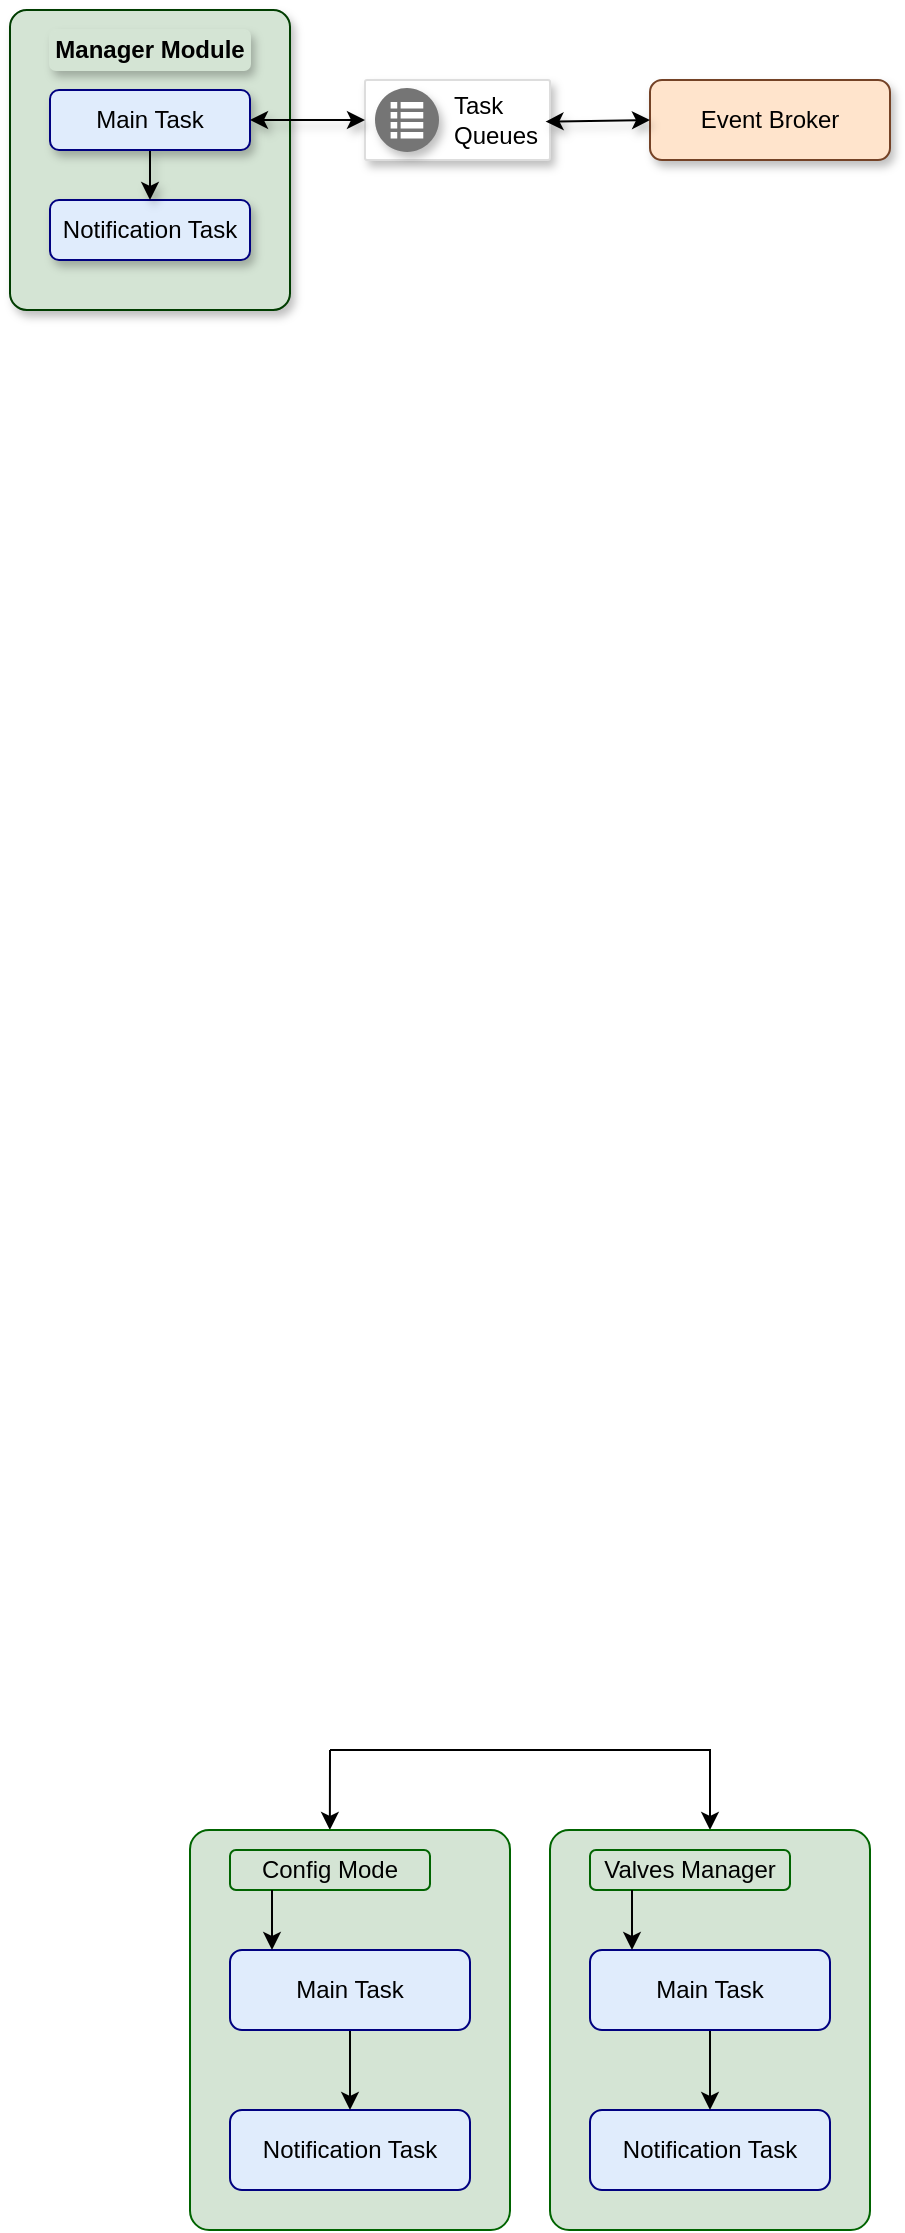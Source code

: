 <mxfile version="24.7.1" type="github">
  <diagram id="C5RBs43oDa-KdzZeNtuy" name="Page-1">
    <mxGraphModel dx="819" dy="446" grid="1" gridSize="10" guides="1" tooltips="1" connect="1" arrows="1" fold="1" page="1" pageScale="1" pageWidth="827" pageHeight="1169" math="0" shadow="0">
      <root>
        <mxCell id="WIyWlLk6GJQsqaUBKTNV-0" />
        <mxCell id="WIyWlLk6GJQsqaUBKTNV-1" parent="WIyWlLk6GJQsqaUBKTNV-0" />
        <mxCell id="MnCfcFhjPZGPbw06VW-u-24" style="edgeStyle=orthogonalEdgeStyle;rounded=0;orthogonalLoop=1;jettySize=auto;html=1;" parent="WIyWlLk6GJQsqaUBKTNV-1" edge="1">
          <mxGeometry relative="1" as="geometry">
            <mxPoint x="529.93" y="950" as="targetPoint" />
            <mxPoint x="530" y="910" as="sourcePoint" />
            <Array as="points">
              <mxPoint x="530" y="911" />
            </Array>
          </mxGeometry>
        </mxCell>
        <mxCell id="MnCfcFhjPZGPbw06VW-u-25" style="edgeStyle=orthogonalEdgeStyle;rounded=0;orthogonalLoop=1;jettySize=auto;html=1;entryX=0.5;entryY=0;entryDx=0;entryDy=0;" parent="WIyWlLk6GJQsqaUBKTNV-1" target="MnCfcFhjPZGPbw06VW-u-32" edge="1">
          <mxGeometry relative="1" as="geometry">
            <mxPoint x="530" y="910" as="sourcePoint" />
            <Array as="points">
              <mxPoint x="720" y="910" />
            </Array>
          </mxGeometry>
        </mxCell>
        <mxCell id="MnCfcFhjPZGPbw06VW-u-26" value="" style="rounded=1;whiteSpace=wrap;html=1;fontSize=12;glass=0;strokeWidth=1;shadow=0;fillColor=#d4e4d4;strokeColor=#006400;align=center;arcSize=6;" parent="WIyWlLk6GJQsqaUBKTNV-1" vertex="1">
          <mxGeometry x="460" y="950" width="160" height="200" as="geometry" />
        </mxCell>
        <mxCell id="MnCfcFhjPZGPbw06VW-u-27" value="Config Mode" style="rounded=1;whiteSpace=wrap;html=1;fontSize=12;glass=0;strokeWidth=1;shadow=0;fillColor=#d4e4d4;strokeColor=#006400;" parent="WIyWlLk6GJQsqaUBKTNV-1" vertex="1">
          <mxGeometry x="480" y="960" width="100" height="20" as="geometry" />
        </mxCell>
        <mxCell id="MnCfcFhjPZGPbw06VW-u-28" value="Notification Task" style="rounded=1;whiteSpace=wrap;html=1;fontSize=12;glass=0;strokeWidth=1;shadow=0;fillColor=#e0ecfc;strokeColor=#000080;arcSize=15;" parent="WIyWlLk6GJQsqaUBKTNV-1" vertex="1">
          <mxGeometry x="480" y="1090" width="120" height="40" as="geometry" />
        </mxCell>
        <mxCell id="MnCfcFhjPZGPbw06VW-u-29" value="" style="edgeStyle=orthogonalEdgeStyle;rounded=0;orthogonalLoop=1;jettySize=auto;html=1;" parent="WIyWlLk6GJQsqaUBKTNV-1" source="MnCfcFhjPZGPbw06VW-u-30" target="MnCfcFhjPZGPbw06VW-u-28" edge="1">
          <mxGeometry relative="1" as="geometry" />
        </mxCell>
        <mxCell id="MnCfcFhjPZGPbw06VW-u-30" value="Main Task" style="rounded=1;whiteSpace=wrap;html=1;fontSize=12;glass=0;strokeWidth=1;shadow=0;fillColor=#e0ecfc;strokeColor=#000080;arcSize=15;" parent="WIyWlLk6GJQsqaUBKTNV-1" vertex="1">
          <mxGeometry x="480" y="1010" width="120" height="40" as="geometry" />
        </mxCell>
        <mxCell id="MnCfcFhjPZGPbw06VW-u-31" value="" style="endArrow=classic;html=1;rounded=0;" parent="WIyWlLk6GJQsqaUBKTNV-1" edge="1">
          <mxGeometry width="50" height="50" relative="1" as="geometry">
            <mxPoint x="501" y="980" as="sourcePoint" />
            <mxPoint x="501" y="1010" as="targetPoint" />
          </mxGeometry>
        </mxCell>
        <mxCell id="MnCfcFhjPZGPbw06VW-u-32" value="" style="rounded=1;whiteSpace=wrap;html=1;fontSize=12;glass=0;strokeWidth=1;shadow=0;fillColor=#d4e4d4;strokeColor=#006400;align=center;arcSize=6;" parent="WIyWlLk6GJQsqaUBKTNV-1" vertex="1">
          <mxGeometry x="640" y="950" width="160" height="200" as="geometry" />
        </mxCell>
        <mxCell id="MnCfcFhjPZGPbw06VW-u-33" value="Valves Manager" style="rounded=1;whiteSpace=wrap;html=1;fontSize=12;glass=0;strokeWidth=1;shadow=0;fillColor=#d4e4d4;strokeColor=#006400;" parent="WIyWlLk6GJQsqaUBKTNV-1" vertex="1">
          <mxGeometry x="660" y="960" width="100" height="20" as="geometry" />
        </mxCell>
        <mxCell id="MnCfcFhjPZGPbw06VW-u-34" value="Notification Task" style="rounded=1;whiteSpace=wrap;html=1;fontSize=12;glass=0;strokeWidth=1;shadow=0;fillColor=#e0ecfc;strokeColor=#000080;arcSize=15;" parent="WIyWlLk6GJQsqaUBKTNV-1" vertex="1">
          <mxGeometry x="660" y="1090" width="120" height="40" as="geometry" />
        </mxCell>
        <mxCell id="MnCfcFhjPZGPbw06VW-u-35" value="" style="edgeStyle=orthogonalEdgeStyle;rounded=0;orthogonalLoop=1;jettySize=auto;html=1;" parent="WIyWlLk6GJQsqaUBKTNV-1" source="MnCfcFhjPZGPbw06VW-u-36" target="MnCfcFhjPZGPbw06VW-u-34" edge="1">
          <mxGeometry relative="1" as="geometry" />
        </mxCell>
        <mxCell id="MnCfcFhjPZGPbw06VW-u-36" value="Main Task" style="rounded=1;whiteSpace=wrap;html=1;fontSize=12;glass=0;strokeWidth=1;shadow=0;fillColor=#e0ecfc;strokeColor=#000080;arcSize=15;" parent="WIyWlLk6GJQsqaUBKTNV-1" vertex="1">
          <mxGeometry x="660" y="1010" width="120" height="40" as="geometry" />
        </mxCell>
        <mxCell id="MnCfcFhjPZGPbw06VW-u-37" value="" style="endArrow=classic;html=1;rounded=0;" parent="WIyWlLk6GJQsqaUBKTNV-1" edge="1">
          <mxGeometry width="50" height="50" relative="1" as="geometry">
            <mxPoint x="681" y="980" as="sourcePoint" />
            <mxPoint x="681" y="1010" as="targetPoint" />
          </mxGeometry>
        </mxCell>
        <mxCell id="MWZ-FeETw1VFMS76Nx6C-13" value="" style="rounded=1;whiteSpace=wrap;html=1;fontSize=12;glass=0;strokeWidth=1;shadow=1;fillColor=#d4e4d4;strokeColor=#003D00;align=center;arcSize=6;" vertex="1" parent="WIyWlLk6GJQsqaUBKTNV-1">
          <mxGeometry x="370" y="40" width="140" height="150" as="geometry" />
        </mxCell>
        <mxCell id="MWZ-FeETw1VFMS76Nx6C-14" value="Event Broker" style="rounded=1;whiteSpace=wrap;html=1;fontSize=12;glass=0;strokeWidth=1;shadow=1;fillColor=#ffe4cc;strokeColor=#744226;arcSize=15;gradientColor=none;gradientDirection=north;" vertex="1" parent="WIyWlLk6GJQsqaUBKTNV-1">
          <mxGeometry x="690" y="75" width="120" height="40" as="geometry" />
        </mxCell>
        <mxCell id="MWZ-FeETw1VFMS76Nx6C-15" value="" style="strokeColor=#dddddd;shadow=1;strokeWidth=1;rounded=1;absoluteArcSize=1;arcSize=2;" vertex="1" parent="WIyWlLk6GJQsqaUBKTNV-1">
          <mxGeometry x="547.5" y="75" width="92.5" height="40" as="geometry" />
        </mxCell>
        <mxCell id="MWZ-FeETw1VFMS76Nx6C-16" value="Task&#xa;Queues" style="sketch=0;dashed=0;connectable=0;html=1;fillColor=#757575;strokeColor=none;shape=mxgraph.gcp2.task_queues;part=1;labelPosition=right;verticalLabelPosition=middle;align=left;verticalAlign=middle;spacingLeft=5;fontSize=12;shadow=1;" vertex="1" parent="MWZ-FeETw1VFMS76Nx6C-15">
          <mxGeometry y="0.5" width="32" height="32" relative="1" as="geometry">
            <mxPoint x="5" y="-16" as="offset" />
          </mxGeometry>
        </mxCell>
        <mxCell id="MWZ-FeETw1VFMS76Nx6C-17" value="&lt;span style=&quot;background-color: initial;&quot;&gt;&lt;b&gt;Manager Module&lt;/b&gt;&lt;/span&gt;" style="rounded=1;whiteSpace=wrap;html=1;fontSize=12;glass=0;strokeWidth=1;shadow=1;fillColor=#D4E4D4;strokeColor=#D4E4D4;" vertex="1" parent="WIyWlLk6GJQsqaUBKTNV-1">
          <mxGeometry x="390" y="50" width="100" height="20" as="geometry" />
        </mxCell>
        <mxCell id="MWZ-FeETw1VFMS76Nx6C-18" value="Notification Task" style="rounded=1;whiteSpace=wrap;html=1;fontSize=12;glass=0;strokeWidth=1;shadow=1;fillColor=#e0ecfc;strokeColor=#000080;arcSize=15;" vertex="1" parent="WIyWlLk6GJQsqaUBKTNV-1">
          <mxGeometry x="390" y="135" width="100" height="30" as="geometry" />
        </mxCell>
        <mxCell id="MWZ-FeETw1VFMS76Nx6C-19" value="" style="edgeStyle=orthogonalEdgeStyle;rounded=0;orthogonalLoop=1;jettySize=auto;html=1;shadow=1;" edge="1" parent="WIyWlLk6GJQsqaUBKTNV-1" source="MWZ-FeETw1VFMS76Nx6C-20" target="MWZ-FeETw1VFMS76Nx6C-18">
          <mxGeometry relative="1" as="geometry" />
        </mxCell>
        <mxCell id="MWZ-FeETw1VFMS76Nx6C-20" value="Main Task" style="rounded=1;whiteSpace=wrap;html=1;fontSize=12;glass=0;strokeWidth=1;shadow=1;fillColor=#e0ecfc;strokeColor=#000080;arcSize=15;" vertex="1" parent="WIyWlLk6GJQsqaUBKTNV-1">
          <mxGeometry x="390" y="80" width="100" height="30" as="geometry" />
        </mxCell>
        <mxCell id="MWZ-FeETw1VFMS76Nx6C-21" value="" style="endArrow=classic;startArrow=classic;html=1;rounded=0;exitX=0.976;exitY=0.52;exitDx=0;exitDy=0;exitPerimeter=0;entryX=0;entryY=0.5;entryDx=0;entryDy=0;shadow=1;" edge="1" parent="WIyWlLk6GJQsqaUBKTNV-1" source="MWZ-FeETw1VFMS76Nx6C-15" target="MWZ-FeETw1VFMS76Nx6C-14">
          <mxGeometry width="50" height="50" relative="1" as="geometry">
            <mxPoint x="860" y="240" as="sourcePoint" />
            <mxPoint x="680" y="110" as="targetPoint" />
          </mxGeometry>
        </mxCell>
        <mxCell id="MWZ-FeETw1VFMS76Nx6C-22" value="" style="endArrow=classic;startArrow=classic;html=1;rounded=0;entryX=0;entryY=0.5;entryDx=0;entryDy=0;shadow=1;" edge="1" parent="WIyWlLk6GJQsqaUBKTNV-1" source="MWZ-FeETw1VFMS76Nx6C-20" target="MWZ-FeETw1VFMS76Nx6C-15">
          <mxGeometry width="50" height="50" relative="1" as="geometry">
            <mxPoint x="439.71" y="60" as="sourcePoint" />
            <mxPoint x="530" y="140" as="targetPoint" />
            <Array as="points" />
          </mxGeometry>
        </mxCell>
      </root>
    </mxGraphModel>
  </diagram>
</mxfile>
